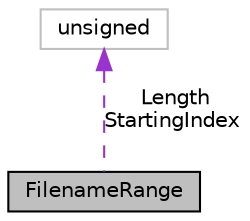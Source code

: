 digraph "FilenameRange"
{
 // LATEX_PDF_SIZE
  bgcolor="transparent";
  edge [fontname="Helvetica",fontsize="10",labelfontname="Helvetica",labelfontsize="10"];
  node [fontname="Helvetica",fontsize="10",shape=record];
  Node1 [label="FilenameRange",height=0.2,width=0.4,color="black", fillcolor="grey75", style="filled", fontcolor="black",tooltip="A range of filename indices."];
  Node2 -> Node1 [dir="back",color="darkorchid3",fontsize="10",style="dashed",label=" Length\nStartingIndex" ,fontname="Helvetica"];
  Node2 [label="unsigned",height=0.2,width=0.4,color="grey75",tooltip=" "];
}
